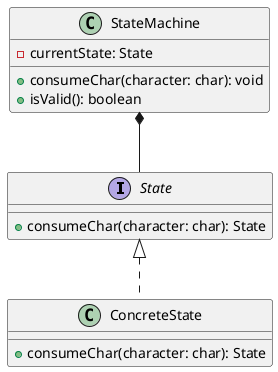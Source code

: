 @startuml

interface State {
    + consumeChar(character: char): State
}

class ConcreteState implements State {
    + consumeChar(character: char): State
}

class StateMachine {
    - currentState: State
    + consumeChar(character: char): void
    + isValid(): boolean
}

StateMachine *-- State

@enduml